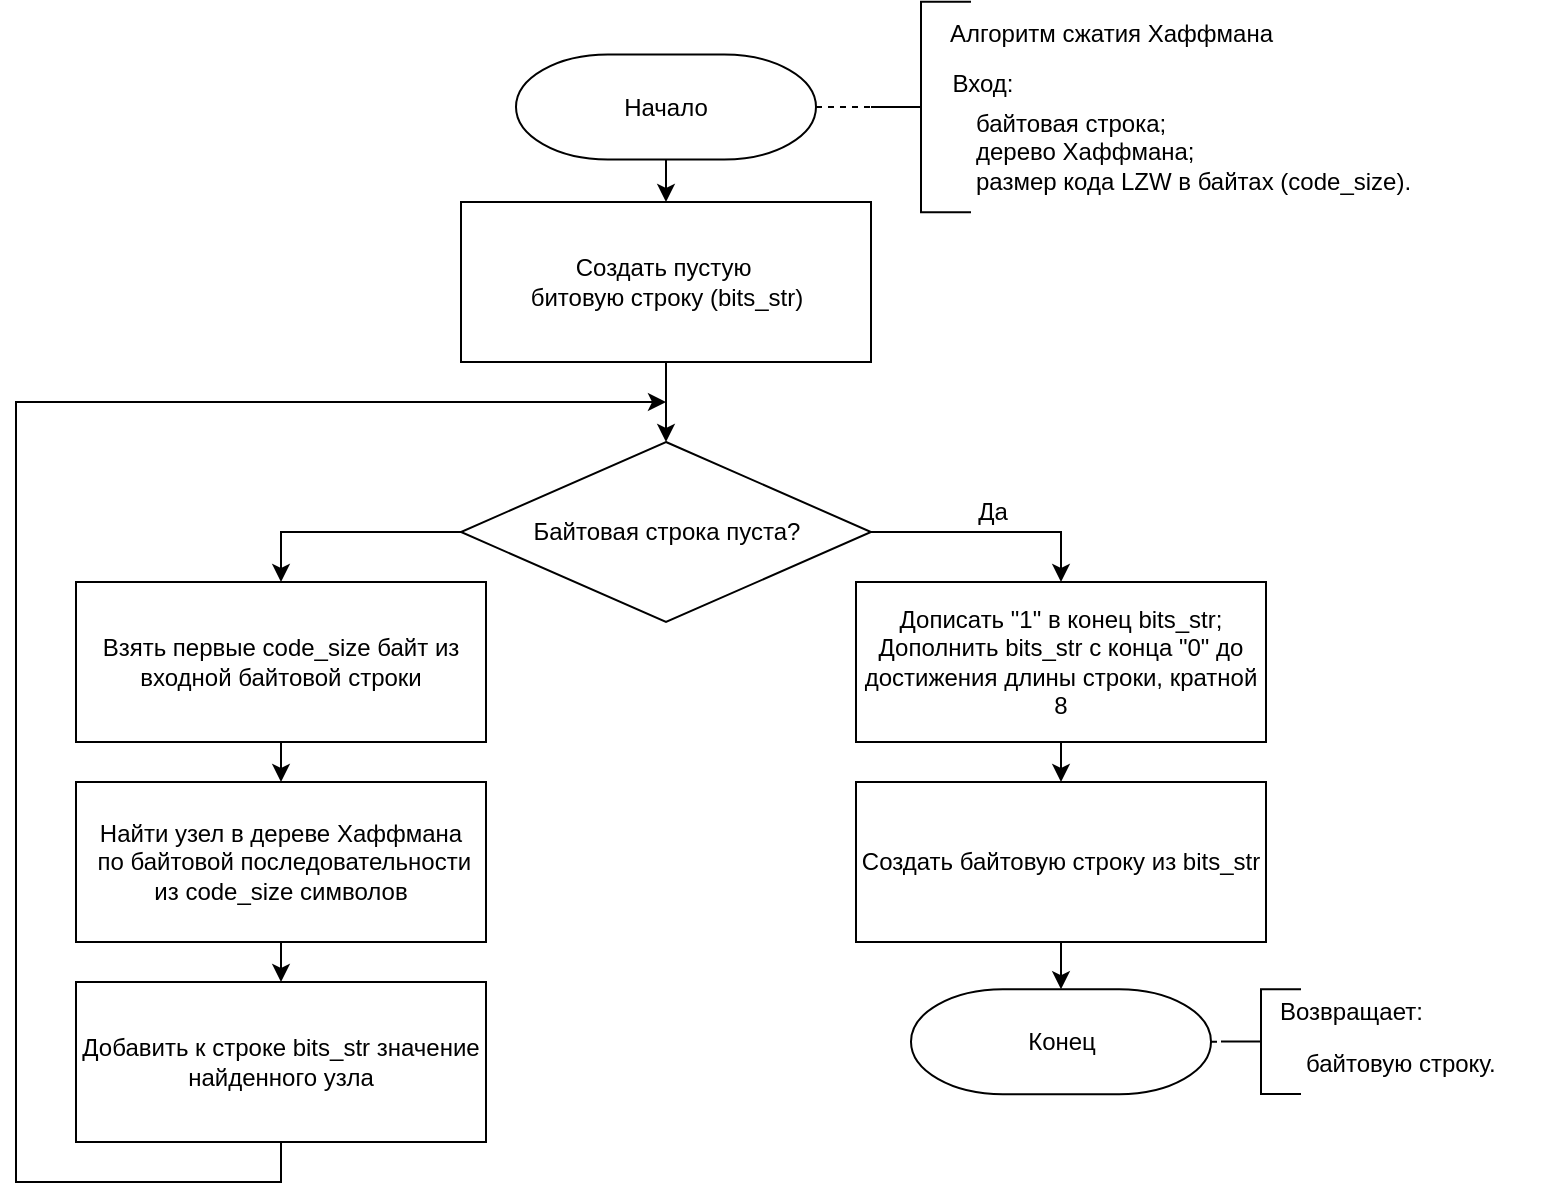 <mxfile>
    <diagram id="tPg7lvVMtvuBfPQgrAko" name="Страница 1">
        <mxGraphModel dx="1196" dy="871" grid="1" gridSize="10" guides="1" tooltips="1" connect="1" arrows="1" fold="1" page="1" pageScale="1" pageWidth="827" pageHeight="1169" math="0" shadow="0">
            <root>
                <mxCell id="0"/>
                <mxCell id="1" parent="0"/>
                <mxCell id="17" style="edgeStyle=none;html=1;entryX=0;entryY=0.5;entryDx=0;entryDy=0;entryPerimeter=0;fontSize=12;endArrow=none;endFill=0;dashed=1;exitX=1;exitY=0.5;exitDx=0;exitDy=0;exitPerimeter=0;" parent="1" source="7" target="8" edge="1">
                    <mxGeometry relative="1" as="geometry">
                        <mxPoint x="450" y="73" as="sourcePoint"/>
                    </mxGeometry>
                </mxCell>
                <mxCell id="43" style="edgeStyle=none;html=1;exitX=0.5;exitY=1;exitDx=0;exitDy=0;exitPerimeter=0;" parent="1" source="7" target="21" edge="1">
                    <mxGeometry relative="1" as="geometry"/>
                </mxCell>
                <mxCell id="7" value="Начало" style="strokeWidth=1;html=1;shape=mxgraph.flowchart.terminator;whiteSpace=wrap;strokeColor=default;gradientColor=none;" parent="1" vertex="1">
                    <mxGeometry x="270" y="46.25" width="150" height="52.5" as="geometry"/>
                </mxCell>
                <mxCell id="8" value="" style="strokeWidth=1;html=1;shape=mxgraph.flowchart.annotation_2;align=left;labelPosition=right;pointerEvents=1;strokeColor=default;fontSize=13;gradientColor=none;" parent="1" vertex="1">
                    <mxGeometry x="447.5" y="19.85" width="50" height="105.31" as="geometry"/>
                </mxCell>
                <mxCell id="9" value="&lt;span style=&quot;font-size: 12px;&quot;&gt;&lt;font style=&quot;color: rgb(0, 0, 0);&quot;&gt;Алгоритм сжатия Хаффмана&lt;/font&gt;&lt;/span&gt;" style="text;html=1;align=left;verticalAlign=middle;resizable=0;points=[];autosize=1;strokeColor=none;fillColor=none;fontSize=13;strokeWidth=1;" parent="1" vertex="1">
                    <mxGeometry x="485" y="19.85" width="190" height="30" as="geometry"/>
                </mxCell>
                <mxCell id="10" value="Вход:" style="text;html=1;align=center;verticalAlign=middle;resizable=0;points=[];autosize=1;strokeColor=none;fillColor=none;fontSize=12;" parent="1" vertex="1">
                    <mxGeometry x="477.5" y="45.78" width="50" height="30" as="geometry"/>
                </mxCell>
                <mxCell id="11" value="&lt;span style=&quot;color: rgb(0, 0, 0);&quot;&gt;байтовая строка;&lt;/span&gt;&lt;div&gt;&lt;font style=&quot;color: rgb(0, 0, 0);&quot;&gt;дерево Хаффмана;&lt;/font&gt;&lt;br&gt;&lt;div&gt;&lt;div style=&quot;scrollbar-color: light-dark(#e2e2e2, #4b4b4b)&lt;br/&gt;&#x9;&#x9;&#x9;&#x9;&#x9;light-dark(#fbfbfb, var(--dark-panel-color));&quot;&gt;&lt;font&gt;&lt;font style=&quot;color: rgb(0, 0, 0);&quot;&gt;размер кода LZW в байтах (&lt;/font&gt;&lt;span style=&quot;scrollbar-color: light-dark(#e2e2e2, #4b4b4b)&lt;br/&gt;&#x9;&#x9;&#x9;&#x9;&#x9;light-dark(#fbfbfb, var(--dark-panel-color)); background-color: transparent; color: rgb(63, 63, 63);&quot;&gt;&lt;font style=&quot;color: rgb(0, 0, 0);&quot;&gt;code_size&lt;/font&gt;&lt;/span&gt;&lt;span style=&quot;color: light-dark(rgb(0, 0, 0), rgb(237, 237, 237)); scrollbar-color: light-dark(#e2e2e2, #4b4b4b)&lt;br/&gt;&#x9;&#x9;&#x9;&#x9;&#x9;light-dark(#fbfbfb, var(--dark-panel-color)); background-color: transparent;&quot;&gt;).&lt;/span&gt;&lt;/font&gt;&lt;/div&gt;&lt;/div&gt;&lt;/div&gt;" style="text;html=1;align=left;verticalAlign=middle;resizable=0;points=[];autosize=1;strokeColor=none;fillColor=none;fontSize=12;" parent="1" vertex="1">
                    <mxGeometry x="497.5" y="65.16" width="240" height="60" as="geometry"/>
                </mxCell>
                <mxCell id="52" style="edgeStyle=none;html=1;exitX=0.5;exitY=1;exitDx=0;exitDy=0;entryX=0.5;entryY=0;entryDx=0;entryDy=0;" parent="1" source="21" target="61" edge="1">
                    <mxGeometry relative="1" as="geometry">
                        <mxPoint x="345" y="270" as="targetPoint"/>
                    </mxGeometry>
                </mxCell>
                <mxCell id="21" value="Создать пустую&amp;nbsp;&lt;div&gt;&lt;font style=&quot;color: rgb(0, 0, 0);&quot;&gt;битовую строку (bits_str)&lt;/font&gt;&lt;/div&gt;" style="rounded=0;whiteSpace=wrap;html=1;strokeColor=default;strokeWidth=1;fontSize=12;gradientColor=none;" parent="1" vertex="1">
                    <mxGeometry x="242.5" y="120" width="205" height="80" as="geometry"/>
                </mxCell>
                <mxCell id="30" value="Конец" style="strokeWidth=1;html=1;shape=mxgraph.flowchart.terminator;whiteSpace=wrap;strokeColor=default;gradientColor=none;" parent="1" vertex="1">
                    <mxGeometry x="467.5" y="513.6" width="150" height="52.5" as="geometry"/>
                </mxCell>
                <mxCell id="31" style="edgeStyle=none;html=1;entryX=0;entryY=0.5;entryDx=0;entryDy=0;entryPerimeter=0;fontSize=12;endArrow=none;endFill=0;dashed=1;exitX=1;exitY=0.5;exitDx=0;exitDy=0;exitPerimeter=0;" parent="1" source="30" target="32" edge="1">
                    <mxGeometry relative="1" as="geometry">
                        <mxPoint x="617.5" y="535.95" as="sourcePoint"/>
                    </mxGeometry>
                </mxCell>
                <mxCell id="32" value="" style="strokeWidth=1;html=1;shape=mxgraph.flowchart.annotation_2;align=left;labelPosition=right;pointerEvents=1;strokeColor=default;fontSize=13;gradientColor=none;" parent="1" vertex="1">
                    <mxGeometry x="622.5" y="513.67" width="40" height="52.28" as="geometry"/>
                </mxCell>
                <mxCell id="36" value="Возвращает:" style="text;html=1;align=left;verticalAlign=middle;resizable=0;points=[];autosize=1;strokeColor=none;fillColor=none;fontSize=12;" parent="1" vertex="1">
                    <mxGeometry x="650" y="509.7" width="100" height="30" as="geometry"/>
                </mxCell>
                <mxCell id="37" value="&lt;span style=&quot;color: rgb(0, 0, 0);&quot;&gt;байтовую строку&lt;/span&gt;&lt;span style=&quot;background-color: transparent;&quot;&gt;.&lt;/span&gt;" style="text;html=1;align=left;verticalAlign=middle;resizable=0;points=[];autosize=1;strokeColor=none;fillColor=none;fontSize=12;" parent="1" vertex="1">
                    <mxGeometry x="662.5" y="536.1" width="120" height="30" as="geometry"/>
                </mxCell>
                <mxCell id="117" style="edgeStyle=orthogonalEdgeStyle;html=1;exitX=1;exitY=0.5;exitDx=0;exitDy=0;entryX=0.5;entryY=0;entryDx=0;entryDy=0;rounded=0;" edge="1" parent="1" source="61" target="116">
                    <mxGeometry relative="1" as="geometry"/>
                </mxCell>
                <mxCell id="61" value="Байтовая строка пуста?" style="rhombus;whiteSpace=wrap;html=1;" parent="1" vertex="1">
                    <mxGeometry x="242.5" y="240" width="205" height="90" as="geometry"/>
                </mxCell>
                <mxCell id="73" style="edgeStyle=orthogonalEdgeStyle;rounded=0;html=1;exitX=0.5;exitY=1;exitDx=0;exitDy=0;entryX=0.5;entryY=0;entryDx=0;entryDy=0;entryPerimeter=0;" parent="1" source="72" target="30" edge="1">
                    <mxGeometry relative="1" as="geometry"/>
                </mxCell>
                <mxCell id="72" value="&lt;span style=&quot;color: rgb(0, 0, 0);&quot;&gt;Создать байтовую строку из bits_str&lt;/span&gt;" style="rounded=0;whiteSpace=wrap;html=1;strokeColor=default;strokeWidth=1;fontSize=12;gradientColor=none;" parent="1" vertex="1">
                    <mxGeometry x="440" y="410" width="205" height="80" as="geometry"/>
                </mxCell>
                <mxCell id="75" value="Да" style="text;html=1;align=center;verticalAlign=middle;resizable=0;points=[];autosize=1;strokeColor=none;fillColor=none;" parent="1" vertex="1">
                    <mxGeometry x="487.5" y="260" width="40" height="30" as="geometry"/>
                </mxCell>
                <mxCell id="114" style="edgeStyle=none;html=1;exitX=0.5;exitY=1;exitDx=0;exitDy=0;entryX=0.5;entryY=0;entryDx=0;entryDy=0;" parent="1" source="106" target="109" edge="1">
                    <mxGeometry relative="1" as="geometry"/>
                </mxCell>
                <mxCell id="106" value="Взять первые code_size байт из входной байтовой строки" style="rounded=0;whiteSpace=wrap;html=1;strokeColor=default;strokeWidth=1;fontSize=12;gradientColor=none;" parent="1" vertex="1">
                    <mxGeometry x="50" y="310" width="205" height="80" as="geometry"/>
                </mxCell>
                <mxCell id="115" style="edgeStyle=none;html=1;exitX=0.5;exitY=1;exitDx=0;exitDy=0;" parent="1" source="109" target="110" edge="1">
                    <mxGeometry relative="1" as="geometry"/>
                </mxCell>
                <mxCell id="109" value="Найти узел в дереве Хаффмана&lt;div&gt;&amp;nbsp;&lt;font style=&quot;color: rgb(0, 0, 0);&quot;&gt;по байтовой последовательности&lt;/font&gt; из&amp;nbsp;&lt;span style=&quot;color: rgb(0, 0, 0); background-color: transparent;&quot;&gt;code_size символов&lt;/span&gt;&lt;/div&gt;" style="rounded=0;whiteSpace=wrap;html=1;strokeColor=default;strokeWidth=1;fontSize=12;gradientColor=none;" parent="1" vertex="1">
                    <mxGeometry x="50" y="410" width="205" height="80" as="geometry"/>
                </mxCell>
                <mxCell id="113" style="edgeStyle=orthogonalEdgeStyle;html=1;exitX=0.5;exitY=1;exitDx=0;exitDy=0;rounded=0;" parent="1" source="110" edge="1">
                    <mxGeometry relative="1" as="geometry">
                        <mxPoint x="345" y="220" as="targetPoint"/>
                        <Array as="points">
                            <mxPoint x="153" y="610"/>
                            <mxPoint x="20" y="610"/>
                            <mxPoint x="20" y="220"/>
                        </Array>
                    </mxGeometry>
                </mxCell>
                <mxCell id="110" value="Добавить к строке bits_str значение найденного узла" style="rounded=0;whiteSpace=wrap;html=1;strokeColor=default;strokeWidth=1;fontSize=12;gradientColor=none;" parent="1" vertex="1">
                    <mxGeometry x="50" y="510" width="205" height="80" as="geometry"/>
                </mxCell>
                <mxCell id="111" style="edgeStyle=orthogonalEdgeStyle;html=1;exitX=0;exitY=0.5;exitDx=0;exitDy=0;entryX=0.5;entryY=0;entryDx=0;entryDy=0;rounded=0;curved=0;" parent="1" source="61" target="106" edge="1">
                    <mxGeometry relative="1" as="geometry"/>
                </mxCell>
                <mxCell id="118" style="edgeStyle=none;html=1;exitX=0.5;exitY=1;exitDx=0;exitDy=0;entryX=0.5;entryY=0;entryDx=0;entryDy=0;" edge="1" parent="1" source="116" target="72">
                    <mxGeometry relative="1" as="geometry"/>
                </mxCell>
                <mxCell id="116" value="&lt;span style=&quot;color: rgb(0, 0, 0);&quot;&gt;Дописать&lt;span style=&quot;color: rgb(0, 0, 0);&quot;&gt;&amp;nbsp;&quot;1&quot;&amp;nbsp;&lt;/span&gt;в конец bits_str;&lt;/span&gt;&lt;div&gt;&lt;span style=&quot;color: rgb(0, 0, 0);&quot;&gt;Дополнить&amp;nbsp;&lt;/span&gt;&lt;span style=&quot;color: rgb(0, 0, 0); background-color: transparent;&quot;&gt;bits_str&lt;/span&gt;&lt;span style=&quot;background-color: transparent;&quot;&gt;&amp;nbsp;&lt;font style=&quot;color: rgb(0, 0, 0);&quot;&gt;с конца &quot;0&quot; до достижения длины строки, кратной 8&lt;/font&gt;&lt;/span&gt;&lt;/div&gt;" style="rounded=0;whiteSpace=wrap;html=1;strokeColor=default;strokeWidth=1;fontSize=12;gradientColor=none;" vertex="1" parent="1">
                    <mxGeometry x="440" y="310" width="205" height="80" as="geometry"/>
                </mxCell>
            </root>
        </mxGraphModel>
    </diagram>
</mxfile>
